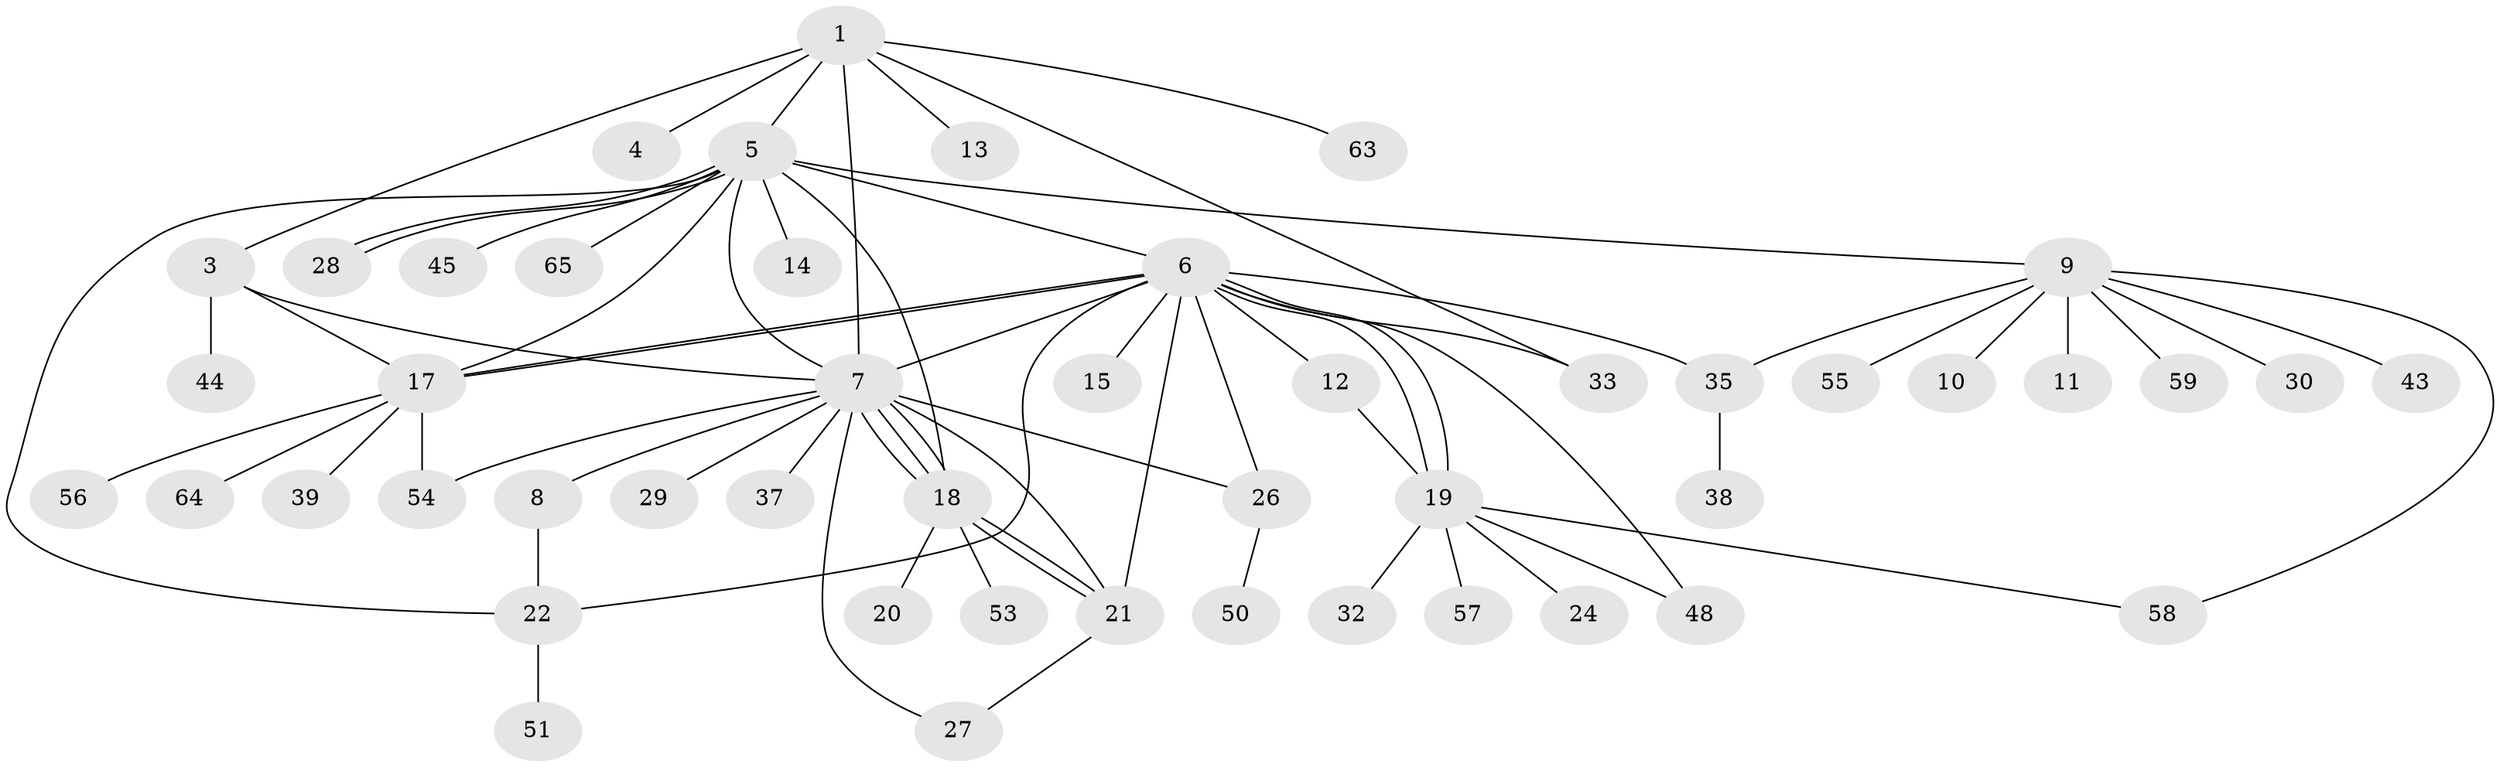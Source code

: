 // original degree distribution, {5: 0.06153846153846154, 8: 0.015384615384615385, 1: 0.5230769230769231, 13: 0.015384615384615385, 14: 0.015384615384615385, 16: 0.015384615384615385, 3: 0.046153846153846156, 9: 0.06153846153846154, 2: 0.2153846153846154, 4: 0.03076923076923077}
// Generated by graph-tools (version 1.1) at 2025/41/03/06/25 10:41:46]
// undirected, 48 vertices, 71 edges
graph export_dot {
graph [start="1"]
  node [color=gray90,style=filled];
  1 [super="+2"];
  3 [super="+36"];
  4;
  5 [super="+40"];
  6 [super="+52"];
  7 [super="+16"];
  8 [super="+34"];
  9 [super="+62"];
  10 [super="+42"];
  11;
  12 [super="+47"];
  13 [super="+46"];
  14;
  15;
  17 [super="+23"];
  18 [super="+60"];
  19 [super="+31"];
  20;
  21 [super="+25"];
  22;
  24;
  26 [super="+61"];
  27 [super="+41"];
  28;
  29;
  30;
  32;
  33;
  35;
  37;
  38 [super="+49"];
  39;
  43;
  44;
  45;
  48;
  50;
  51;
  53;
  54;
  55;
  56;
  57;
  58;
  59;
  63;
  64;
  65;
  1 -- 3;
  1 -- 7 [weight=2];
  1 -- 63;
  1 -- 5 [weight=3];
  1 -- 33;
  1 -- 4;
  1 -- 13;
  3 -- 7;
  3 -- 17;
  3 -- 44;
  5 -- 6;
  5 -- 7;
  5 -- 9;
  5 -- 14;
  5 -- 17 [weight=2];
  5 -- 18;
  5 -- 28;
  5 -- 28;
  5 -- 45;
  5 -- 65;
  5 -- 22;
  6 -- 12;
  6 -- 15;
  6 -- 17;
  6 -- 17;
  6 -- 19;
  6 -- 19;
  6 -- 21;
  6 -- 22;
  6 -- 26;
  6 -- 33;
  6 -- 35;
  6 -- 48;
  6 -- 7;
  7 -- 8;
  7 -- 18;
  7 -- 18;
  7 -- 18;
  7 -- 21;
  7 -- 26;
  7 -- 27;
  7 -- 29;
  7 -- 37;
  7 -- 54;
  8 -- 22;
  9 -- 10;
  9 -- 11;
  9 -- 30;
  9 -- 43;
  9 -- 55;
  9 -- 58;
  9 -- 59;
  9 -- 35;
  12 -- 19;
  17 -- 39;
  17 -- 54;
  17 -- 56;
  17 -- 64;
  18 -- 20;
  18 -- 21;
  18 -- 21;
  18 -- 53;
  19 -- 24;
  19 -- 32;
  19 -- 48;
  19 -- 57;
  19 -- 58;
  21 -- 27;
  22 -- 51;
  26 -- 50;
  35 -- 38;
}
